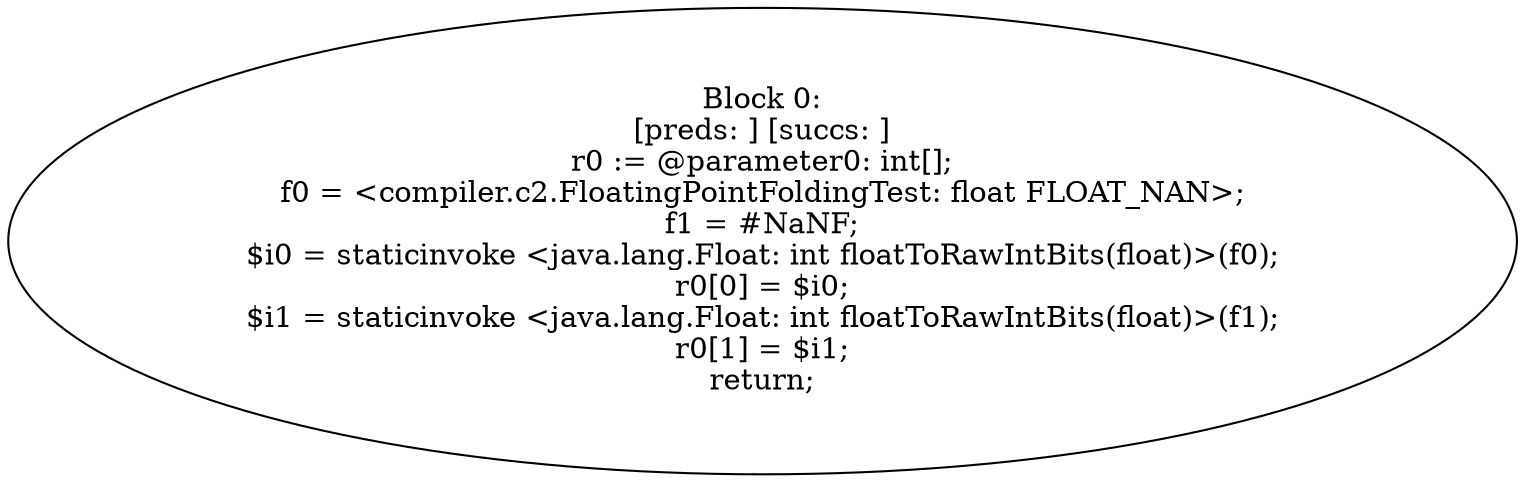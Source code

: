digraph "unitGraph" {
    "Block 0:
[preds: ] [succs: ]
r0 := @parameter0: int[];
f0 = <compiler.c2.FloatingPointFoldingTest: float FLOAT_NAN>;
f1 = #NaNF;
$i0 = staticinvoke <java.lang.Float: int floatToRawIntBits(float)>(f0);
r0[0] = $i0;
$i1 = staticinvoke <java.lang.Float: int floatToRawIntBits(float)>(f1);
r0[1] = $i1;
return;
"
}
